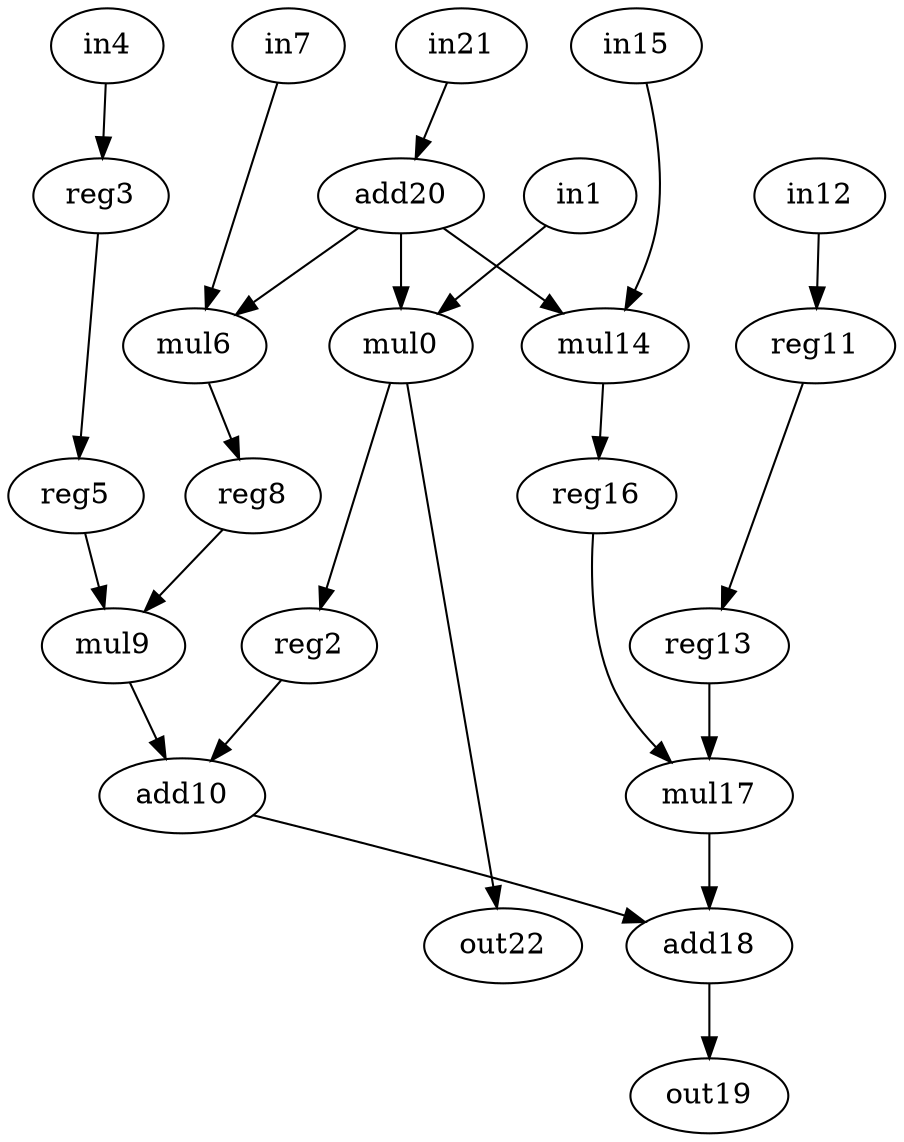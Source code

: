 digraph g {
0 [label = mul0;op = mul;]
1 [label = in1;op = in;]
2 [label = add10;op = add;]
3 [label = reg11;op = reg;]
4 [label = in12;op = in;]
5 [label = reg13;op = reg;]
6 [label = mul14;op = mul;]
7 [label = in15;op = in;]
8 [label = reg16;op = reg;]
9 [label = mul17;op = mul;]
10 [label = add18;op = add;]
11 [label = out19;op = out;]
12 [label = reg2;op = reg;]
13 [label = add20;op = addi;value = 2;]
14 [label = in21;op = in;]
15 [label = out22;op = out;]
16 [label = reg3;op = reg;]
17 [label = in4;op = in;]
18 [label = reg5;op = reg;]
19 [label = mul6;op = mul;]
20 [label = in7;op = in;]
21 [label = reg8;op = reg;]
22 [label = mul9;op = mul;]
0 -> 15 [port=0; weight=0;]
0 -> 12 [port=0; weight=0;]
12 -> 2 [port=0; weight=0;]
22 -> 2 [port=1; weight=0;]
21 -> 22 [port=0; weight=0;]
19 -> 21 [port=0; weight=0;]
13 -> 19 [port=0; weight=0;]
13 -> 0 [port=0; weight=3;]
1 -> 0 [port=1; weight=0;]
13 -> 6 [port=0; weight=0;]
7 -> 6 [port=1; weight=0;]
6 -> 8 [port=0; weight=0;]
8 -> 9 [port=0; weight=0;]
5 -> 9 [port=1; weight=1;]
3 -> 5 [port=0; weight=0;]
4 -> 3 [port=0; weight=0;]
9 -> 10 [port=0; weight=1;]
2 -> 10 [port=1; weight=0;]
10 -> 11 [port=0; weight=0;]
14 -> 13 [port=0; weight=0;]
20 -> 19 [port=1; weight=0;]
18 -> 22 [port=1; weight=0;]
16 -> 18 [port=0; weight=0;]
17 -> 16 [port=0; weight=0;]
}

